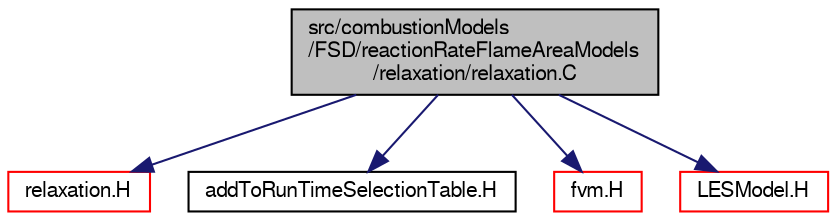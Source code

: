 digraph "src/combustionModels/FSD/reactionRateFlameAreaModels/relaxation/relaxation.C"
{
  bgcolor="transparent";
  edge [fontname="FreeSans",fontsize="10",labelfontname="FreeSans",labelfontsize="10"];
  node [fontname="FreeSans",fontsize="10",shape=record];
  Node1 [label="src/combustionModels\l/FSD/reactionRateFlameAreaModels\l/relaxation/relaxation.C",height=0.2,width=0.4,color="black", fillcolor="grey75", style="filled" fontcolor="black"];
  Node1 -> Node2 [color="midnightblue",fontsize="10",style="solid",fontname="FreeSans"];
  Node2 [label="relaxation.H",height=0.2,width=0.4,color="red",URL="$a04236.html"];
  Node1 -> Node3 [color="midnightblue",fontsize="10",style="solid",fontname="FreeSans"];
  Node3 [label="addToRunTimeSelectionTable.H",height=0.2,width=0.4,color="black",URL="$a07378.html",tooltip="Macros for easy insertion into run-time selection tables. "];
  Node1 -> Node4 [color="midnightblue",fontsize="10",style="solid",fontname="FreeSans"];
  Node4 [label="fvm.H",height=0.2,width=0.4,color="red",URL="$a05279.html"];
  Node1 -> Node5 [color="midnightblue",fontsize="10",style="solid",fontname="FreeSans"];
  Node5 [label="LESModel.H",height=0.2,width=0.4,color="red",URL="$a10171.html"];
}
